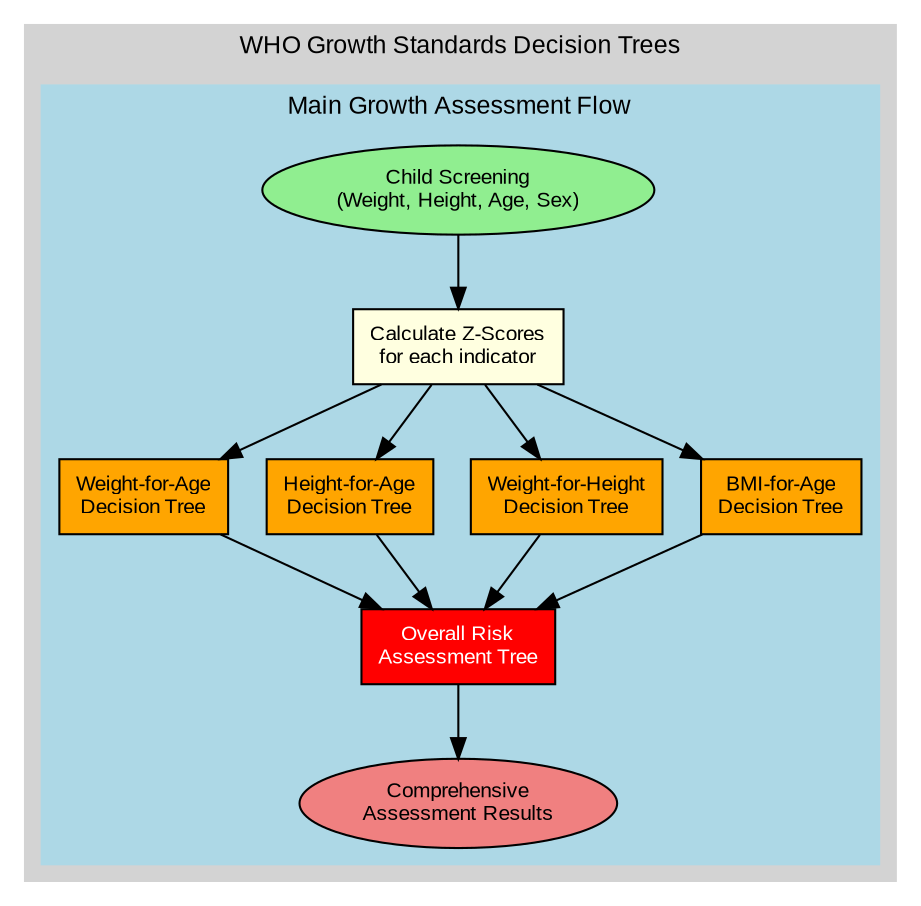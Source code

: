 digraph WHOGrowthDecisionTrees {
    // Overall styling
    graph [rankdir=TB, bgcolor=white, fontname="Arial", fontsize=12];
    node [shape=box, style=filled, fontname="Arial", fontsize=10];
    edge [fontname="Arial", fontsize=9];

    // Define color scheme
    subgraph cluster_legend {
        label="WHO Growth Standards Decision Trees";
        style=filled;
        color=lightgray;
        
        subgraph cluster_main {
            label="Main Growth Assessment Flow";
            style=filled;
            color=lightblue;
            
            Start [label="Child Screening\n(Weight, Height, Age, Sex)", shape=ellipse, fillcolor=lightgreen];
            
            // Z-Score Calculation
            ZCalc [label="Calculate Z-Scores\nfor each indicator", fillcolor=lightyellow];
            
            // Individual Decision Trees
            WFA [label="Weight-for-Age\nDecision Tree", fillcolor=orange];
            HFA [label="Height-for-Age\nDecision Tree", fillcolor=orange];
            WFH [label="Weight-for-Height\nDecision Tree", fillcolor=orange];
            BMI [label="BMI-for-Age\nDecision Tree", fillcolor=orange];
            
            // Risk Assessment
            Risk [label="Overall Risk\nAssessment Tree", fillcolor=red, fontcolor=white];
            
            // Results
            Results [label="Comprehensive\nAssessment Results", shape=ellipse, fillcolor=lightcoral];
            
            Start -> ZCalc;
            ZCalc -> WFA;
            ZCalc -> HFA;
            ZCalc -> WFH;
            ZCalc -> BMI;
            WFA -> Risk;
            HFA -> Risk;
            WFH -> Risk;
            BMI -> Risk;
            Risk -> Results;
        }
    }
}
